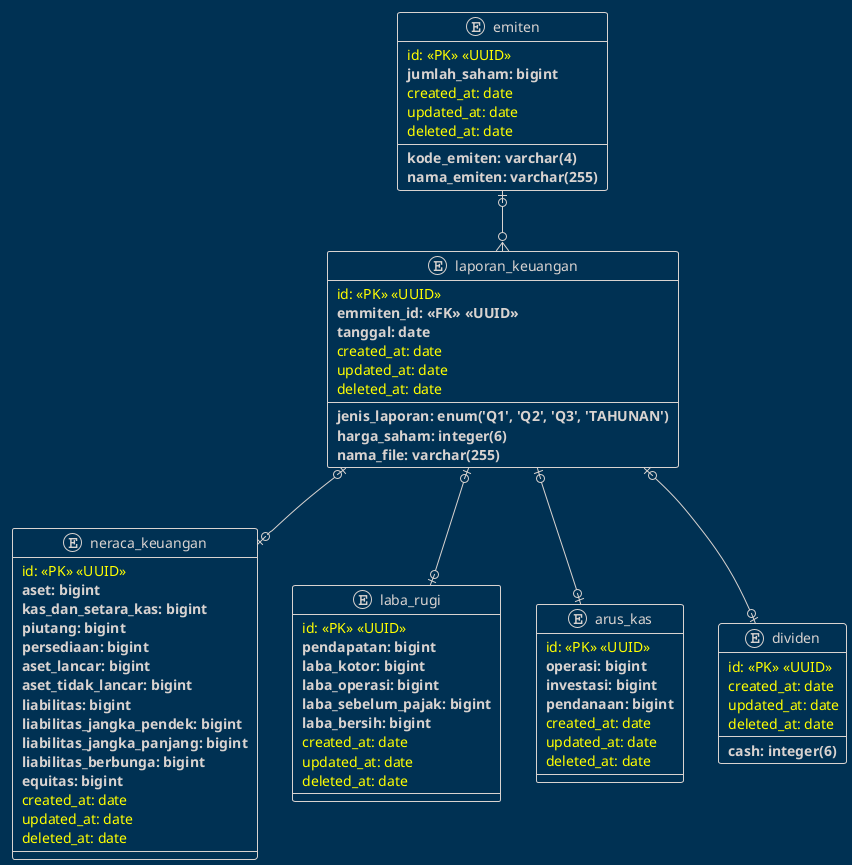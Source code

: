 @startuml laporan_emiten

!theme blueprint
  entity neraca_keuangan {
    <color:yellow> id: <<PK>> <<UUID>></color>
    ** aset: bigint **
    ** kas_dan_setara_kas: bigint **
    ** piutang: bigint **
    ** persediaan: bigint **
    ** aset_lancar: bigint **
    ** aset_tidak_lancar: bigint **
    ** liabilitas: bigint **
    ** liabilitas_jangka_pendek: bigint **
    ** liabilitas_jangka_panjang: bigint **
    ** liabilitas_berbunga: bigint **
    ** equitas: bigint **
    <color:yellow> created_at: date</color>
    <color:yellow> updated_at: date</color>
    <color:yellow> deleted_at: date</color>
  }

  entity laba_rugi {
    <color:yellow> id: <<PK>> <<UUID>></color>
    ** pendapatan: bigint **
    ** laba_kotor: bigint **
    ** laba_operasi: bigint **
    ** laba_sebelum_pajak: bigint **
    ** laba_bersih: bigint **
    <color:yellow> created_at: date</color>
    <color:yellow> updated_at: date</color>
    <color:yellow> deleted_at: date</color>
  }

  entity arus_kas {
    <color:yellow> id: <<PK>> <<UUID>></color>
    ** operasi: bigint **
    ** investasi: bigint **
    ** pendanaan: bigint **
    <color:yellow> created_at: date</color>
    <color:yellow> updated_at: date</color>
    <color:yellow> deleted_at: date</color>
  }

  entity emiten {
    <color:yellow> id: <<PK>> <<UUID>></color>
    ** kode_emiten: varchar(4) **
    ** nama_emiten: varchar(255) **
    ** jumlah_saham: bigint **
    <color:yellow> created_at: date</color>
    <color:yellow> updated_at: date</color>
    <color:yellow> deleted_at: date</color>
  }

  entity dividen {
    <color:yellow> id: <<PK>> <<UUID>></color>
    ** cash: integer(6) **
    <color:yellow> created_at: date</color>
    <color:yellow> updated_at: date</color>
    <color:yellow> deleted_at: date</color>
  }
  entity laporan_keuangan {
    <color:yellow> id: <<PK>> <<UUID>></color>
    ** emmiten_id: <<FK>> <<UUID>> **
    ** jenis_laporan: enum('Q1', 'Q2', 'Q3', 'TAHUNAN') **
    ** tanggal: date **
    ** harga_saham: integer(6) **
    ** nama_file: varchar(255) **
    <color:yellow> created_at: date</color>
    <color:yellow> updated_at: date</color>
    <color:yellow> deleted_at: date</color>
  }
  ' relationship
  emiten |o--o{ laporan_keuangan
  laporan_keuangan |o--o| neraca_keuangan
  laporan_keuangan |o--o| laba_rugi
  laporan_keuangan |o--o| arus_kas
  laporan_keuangan |o--o| dividen
@enduml